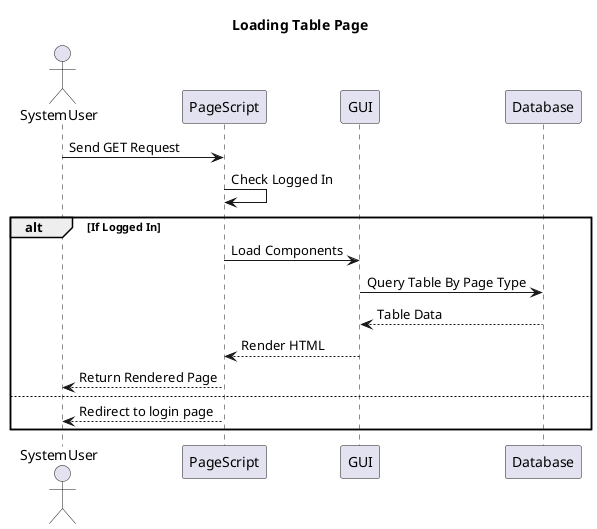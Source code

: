 @startuml Table
title "Loading Table Page"
actor SystemUser
participant PageScript
participant GUI
participant Database

SystemUser -> PageScript: Send GET Request
PageScript -> PageScript: Check Logged In
alt If Logged In
	PageScript -> GUI: Load Components
	GUI -> Database: Query Table By Page Type
	GUI <-- Database: Table Data
	PageScript <-- GUI: Render HTML
	SystemUser <-- PageScript: Return Rendered Page
else
	SystemUser <-- PageScript: Redirect to login page
end
@enduml